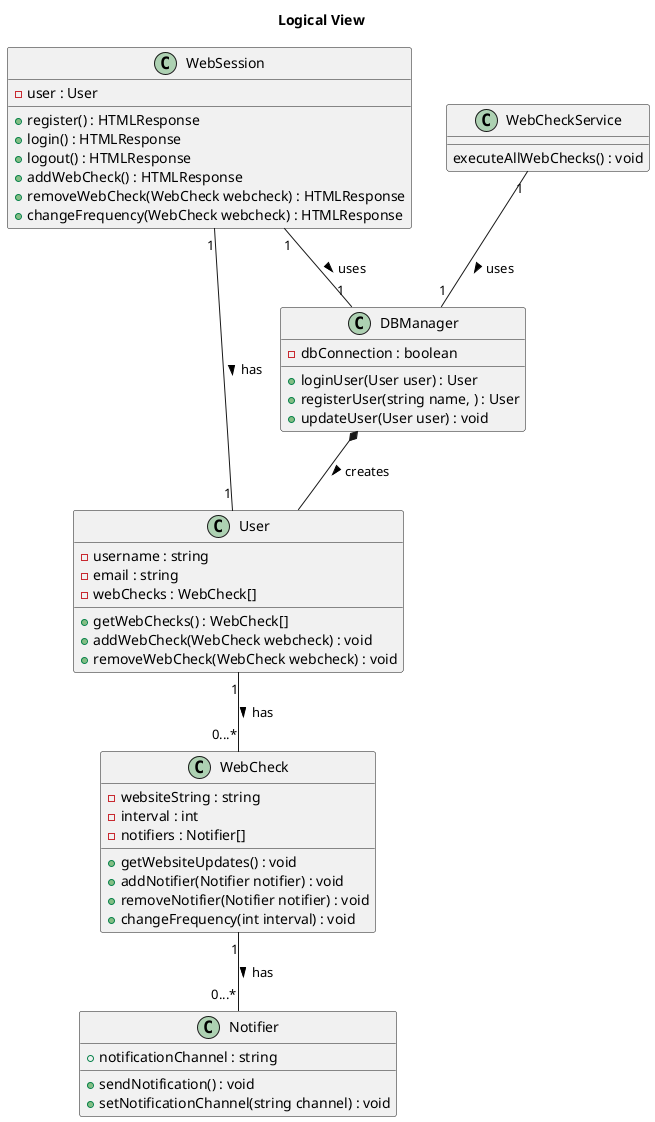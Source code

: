 @startuml
title Logical View

class WebSession {
    -user : User

    +register() : HTMLResponse
    +login() : HTMLResponse
    +logout() : HTMLResponse
    +addWebCheck() : HTMLResponse
    +removeWebCheck(WebCheck webcheck) : HTMLResponse
    +changeFrequency(WebCheck webcheck) : HTMLResponse
}

class WebCheck {
    -websiteString : string
    -interval : int
    -notifiers : Notifier[]

    +getWebsiteUpdates() : void
    +addNotifier(Notifier notifier) : void
    +removeNotifier(Notifier notifier) : void
    +changeFrequency(int interval) : void
}
class User {
    -username : string
    -email : string
    -webChecks : WebCheck[]

    +getWebChecks() : WebCheck[]
    +addWebCheck(WebCheck webcheck) : void
    +removeWebCheck(WebCheck webcheck) : void

}
class DBManager {
    -dbConnection : boolean

    +loginUser(User user) : User
    +registerUser(string name, ) : User
    +updateUser(User user) : void
}
class Notifier {
    +notificationChannel : string

    +sendNotification() : void
    +setNotificationChannel(string channel) : void
}

class WebCheckService {
    executeAllWebChecks() : void
}

WebSession "1" -- "1" User : > has
WebSession "1" -- "1" DBManager : > uses
WebCheck "1" -- "0...*" Notifier : > has
DBManager *--  User : > creates
User "1" -- "0...*" WebCheck : > has
WebCheckService "1" -- "1" DBManager : > uses
@enduml

@startuml
title Process View

@enduml
